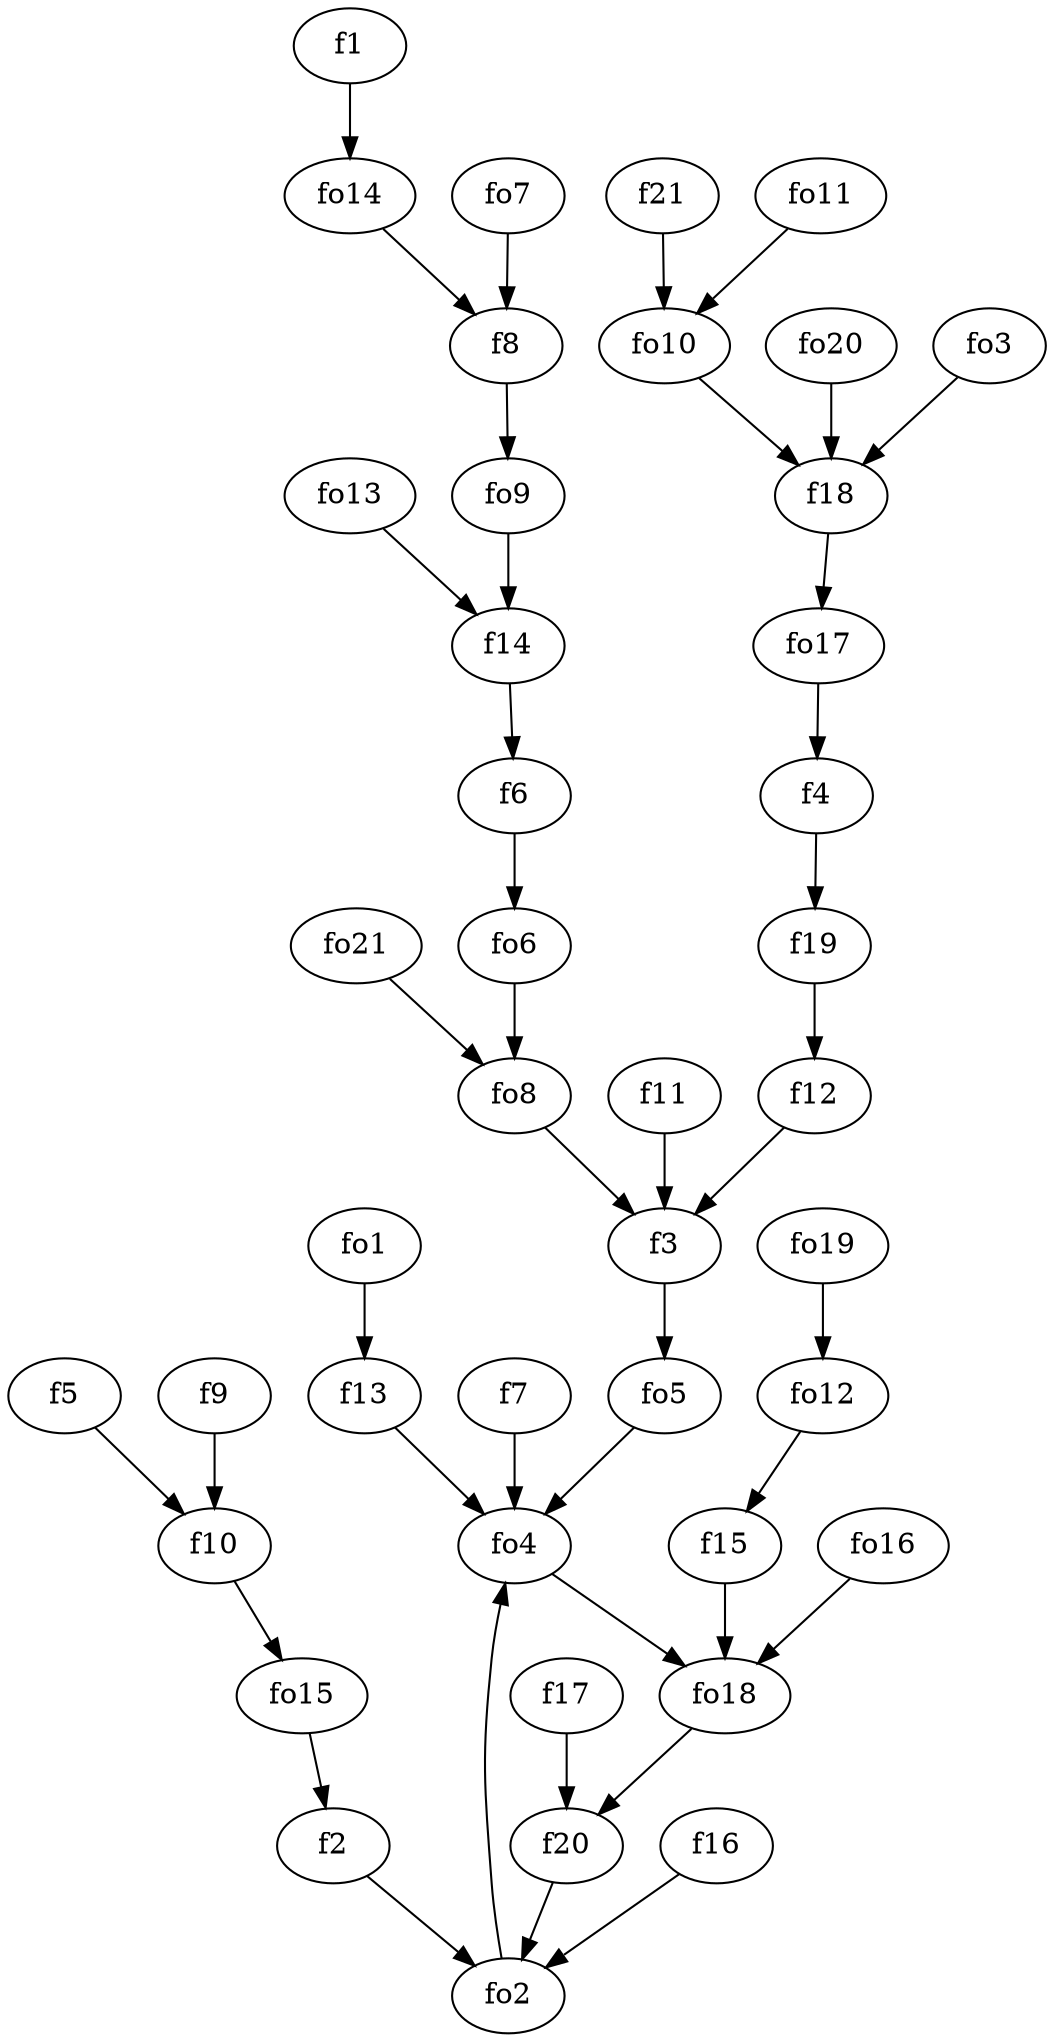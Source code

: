 strict digraph  {
f1;
f2;
f3;
f4;
f5;
f6;
f7;
f8;
f9;
f10;
f11;
f12;
f13;
f14;
f15;
f16;
f17;
f18;
f19;
f20;
f21;
fo1;
fo2;
fo3;
fo4;
fo5;
fo6;
fo7;
fo8;
fo9;
fo10;
fo11;
fo12;
fo13;
fo14;
fo15;
fo16;
fo17;
fo18;
fo19;
fo20;
fo21;
f1 -> fo14  [weight=2];
f2 -> fo2  [weight=2];
f3 -> fo5  [weight=2];
f4 -> f19  [weight=2];
f5 -> f10  [weight=2];
f6 -> fo6  [weight=2];
f7 -> fo4  [weight=2];
f8 -> fo9  [weight=2];
f9 -> f10  [weight=2];
f10 -> fo15  [weight=2];
f11 -> f3  [weight=2];
f12 -> f3  [weight=2];
f13 -> fo4  [weight=2];
f14 -> f6  [weight=2];
f15 -> fo18  [weight=2];
f16 -> fo2  [weight=2];
f17 -> f20  [weight=2];
f18 -> fo17  [weight=2];
f19 -> f12  [weight=2];
f20 -> fo2  [weight=2];
f21 -> fo10  [weight=2];
fo1 -> f13  [weight=2];
fo2 -> fo4  [weight=2];
fo3 -> f18  [weight=2];
fo4 -> fo18  [weight=2];
fo5 -> fo4  [weight=2];
fo6 -> fo8  [weight=2];
fo7 -> f8  [weight=2];
fo8 -> f3  [weight=2];
fo9 -> f14  [weight=2];
fo10 -> f18  [weight=2];
fo11 -> fo10  [weight=2];
fo12 -> f15  [weight=2];
fo13 -> f14  [weight=2];
fo14 -> f8  [weight=2];
fo15 -> f2  [weight=2];
fo16 -> fo18  [weight=2];
fo17 -> f4  [weight=2];
fo18 -> f20  [weight=2];
fo19 -> fo12  [weight=2];
fo20 -> f18  [weight=2];
fo21 -> fo8  [weight=2];
}
